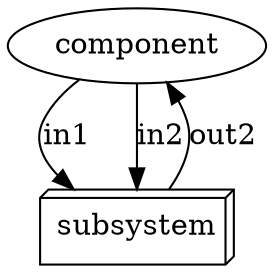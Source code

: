 digraph  {
	
	n1[label="component"];
	n2[href="subsystem.svg",label="subsystem",shape="box3d"];
	n1->n2[label="in1"];
	n1->n2[label="in2"];
	n2->n1[label="out2"];
	
}
